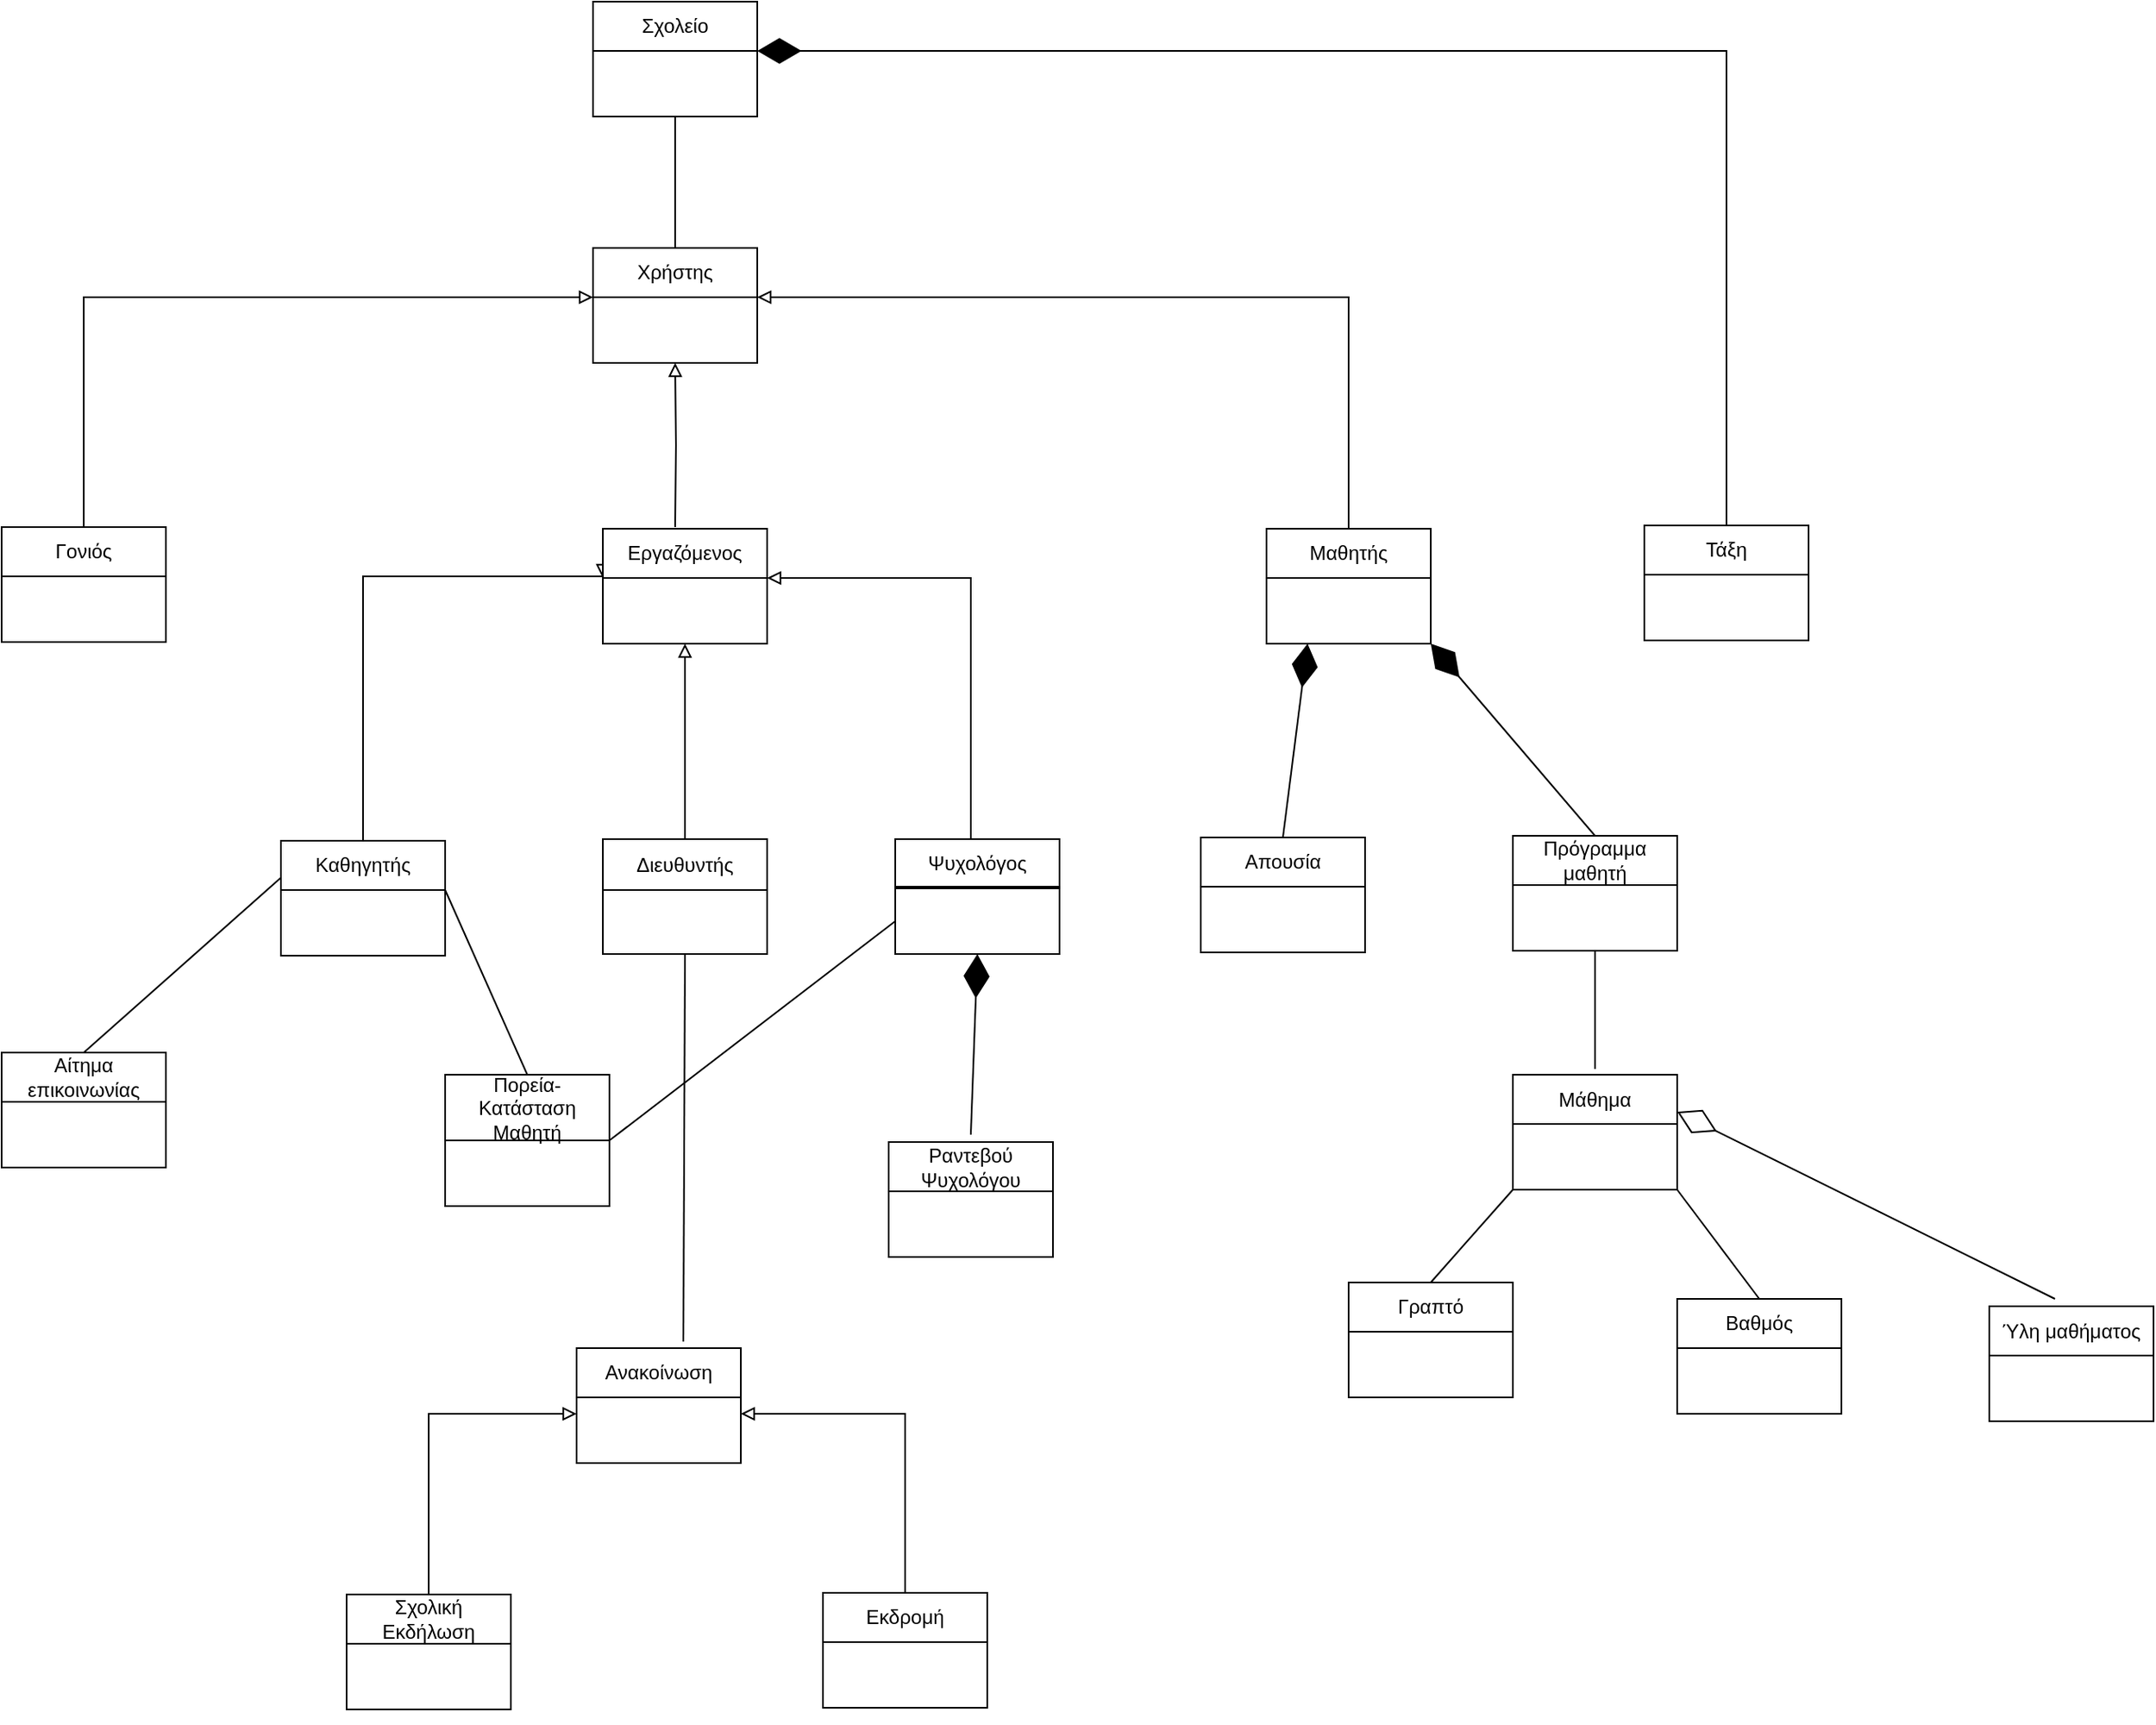<mxfile version="21.2.1" type="device">
  <diagram name="Σελίδα-1" id="fe9gfnaxFHkDQtzy1zNA">
    <mxGraphModel dx="2133" dy="2004" grid="1" gridSize="10" guides="1" tooltips="1" connect="1" arrows="1" fold="1" page="1" pageScale="1" pageWidth="827" pageHeight="1169" math="0" shadow="0">
      <root>
        <mxCell id="0" />
        <mxCell id="1" parent="0" />
        <mxCell id="phPr1kaGQBQbVtV2x5ig-69" style="edgeStyle=orthogonalEdgeStyle;rounded=0;orthogonalLoop=1;jettySize=auto;html=1;entryX=0.5;entryY=1;entryDx=0;entryDy=0;endArrow=block;endFill=0;" parent="1" target="phPr1kaGQBQbVtV2x5ig-1" edge="1">
          <mxGeometry relative="1" as="geometry">
            <mxPoint x="190" y="220" as="targetPoint" />
            <mxPoint x="280" y="290" as="sourcePoint" />
          </mxGeometry>
        </mxCell>
        <mxCell id="phPr1kaGQBQbVtV2x5ig-1" value="" style="rounded=0;whiteSpace=wrap;html=1;" parent="1" vertex="1">
          <mxGeometry x="230" y="150" width="100" height="40" as="geometry" />
        </mxCell>
        <mxCell id="phPr1kaGQBQbVtV2x5ig-68" style="edgeStyle=orthogonalEdgeStyle;rounded=0;orthogonalLoop=1;jettySize=auto;html=1;exitX=0.5;exitY=0;exitDx=0;exitDy=0;entryX=0;entryY=1;entryDx=0;entryDy=0;endArrow=block;endFill=0;" parent="1" source="phPr1kaGQBQbVtV2x5ig-11" target="phPr1kaGQBQbVtV2x5ig-2" edge="1">
          <mxGeometry relative="1" as="geometry">
            <Array as="points">
              <mxPoint x="-80" y="150" />
            </Array>
          </mxGeometry>
        </mxCell>
        <mxCell id="phPr1kaGQBQbVtV2x5ig-70" style="edgeStyle=orthogonalEdgeStyle;rounded=0;orthogonalLoop=1;jettySize=auto;html=1;entryX=1;entryY=1;entryDx=0;entryDy=0;endArrow=block;endFill=0;" parent="1" source="phPr1kaGQBQbVtV2x5ig-8" target="phPr1kaGQBQbVtV2x5ig-2" edge="1">
          <mxGeometry relative="1" as="geometry">
            <Array as="points">
              <mxPoint x="690" y="150" />
            </Array>
          </mxGeometry>
        </mxCell>
        <mxCell id="phPr1kaGQBQbVtV2x5ig-2" value="Χρήστης" style="rounded=0;whiteSpace=wrap;html=1;" parent="1" vertex="1">
          <mxGeometry x="230" y="120" width="100" height="30" as="geometry" />
        </mxCell>
        <mxCell id="phPr1kaGQBQbVtV2x5ig-5" style="edgeStyle=orthogonalEdgeStyle;rounded=0;orthogonalLoop=1;jettySize=auto;html=1;exitX=0.5;exitY=1;exitDx=0;exitDy=0;" parent="1" source="phPr1kaGQBQbVtV2x5ig-1" target="phPr1kaGQBQbVtV2x5ig-1" edge="1">
          <mxGeometry relative="1" as="geometry" />
        </mxCell>
        <mxCell id="phPr1kaGQBQbVtV2x5ig-7" value="" style="rounded=0;whiteSpace=wrap;html=1;" parent="1" vertex="1">
          <mxGeometry x="640" y="321" width="100" height="40" as="geometry" />
        </mxCell>
        <mxCell id="phPr1kaGQBQbVtV2x5ig-8" value="Μαθητής" style="rounded=0;whiteSpace=wrap;html=1;" parent="1" vertex="1">
          <mxGeometry x="640" y="291" width="100" height="30" as="geometry" />
        </mxCell>
        <mxCell id="phPr1kaGQBQbVtV2x5ig-9" style="edgeStyle=orthogonalEdgeStyle;rounded=0;orthogonalLoop=1;jettySize=auto;html=1;exitX=0.5;exitY=1;exitDx=0;exitDy=0;" parent="1" source="phPr1kaGQBQbVtV2x5ig-7" target="phPr1kaGQBQbVtV2x5ig-7" edge="1">
          <mxGeometry relative="1" as="geometry" />
        </mxCell>
        <mxCell id="phPr1kaGQBQbVtV2x5ig-10" value="" style="rounded=0;whiteSpace=wrap;html=1;" parent="1" vertex="1">
          <mxGeometry x="-130" y="320" width="100" height="40" as="geometry" />
        </mxCell>
        <mxCell id="phPr1kaGQBQbVtV2x5ig-11" value="Γονιός" style="rounded=0;whiteSpace=wrap;html=1;" parent="1" vertex="1">
          <mxGeometry x="-130" y="290" width="100" height="30" as="geometry" />
        </mxCell>
        <mxCell id="phPr1kaGQBQbVtV2x5ig-71" style="edgeStyle=orthogonalEdgeStyle;rounded=0;orthogonalLoop=1;jettySize=auto;html=1;entryX=0;entryY=0;entryDx=0;entryDy=0;endArrow=block;endFill=0;" parent="1" source="phPr1kaGQBQbVtV2x5ig-17" target="phPr1kaGQBQbVtV2x5ig-13" edge="1">
          <mxGeometry relative="1" as="geometry">
            <Array as="points">
              <mxPoint x="90" y="320" />
            </Array>
          </mxGeometry>
        </mxCell>
        <mxCell id="phPr1kaGQBQbVtV2x5ig-12" style="edgeStyle=orthogonalEdgeStyle;rounded=0;orthogonalLoop=1;jettySize=auto;html=1;exitX=0.5;exitY=1;exitDx=0;exitDy=0;" parent="1" source="phPr1kaGQBQbVtV2x5ig-10" target="phPr1kaGQBQbVtV2x5ig-10" edge="1">
          <mxGeometry relative="1" as="geometry" />
        </mxCell>
        <mxCell id="phPr1kaGQBQbVtV2x5ig-74" style="edgeStyle=orthogonalEdgeStyle;rounded=0;orthogonalLoop=1;jettySize=auto;html=1;entryX=0.5;entryY=1;entryDx=0;entryDy=0;exitX=0.5;exitY=0;exitDx=0;exitDy=0;endArrow=block;endFill=0;" parent="1" source="phPr1kaGQBQbVtV2x5ig-20" target="phPr1kaGQBQbVtV2x5ig-13" edge="1">
          <mxGeometry relative="1" as="geometry">
            <mxPoint x="200" y="410" as="targetPoint" />
            <mxPoint x="286" y="470" as="sourcePoint" />
          </mxGeometry>
        </mxCell>
        <mxCell id="phPr1kaGQBQbVtV2x5ig-13" value="" style="rounded=0;whiteSpace=wrap;html=1;" parent="1" vertex="1">
          <mxGeometry x="236" y="321" width="100" height="40" as="geometry" />
        </mxCell>
        <mxCell id="phPr1kaGQBQbVtV2x5ig-72" style="edgeStyle=orthogonalEdgeStyle;rounded=0;orthogonalLoop=1;jettySize=auto;html=1;entryX=1;entryY=1;entryDx=0;entryDy=0;endArrow=block;endFill=0;" parent="1" target="phPr1kaGQBQbVtV2x5ig-14" edge="1">
          <mxGeometry relative="1" as="geometry">
            <mxPoint x="460" y="480" as="sourcePoint" />
            <Array as="points">
              <mxPoint x="460" y="480" />
              <mxPoint x="460" y="320" />
            </Array>
          </mxGeometry>
        </mxCell>
        <mxCell id="phPr1kaGQBQbVtV2x5ig-14" value="Εργαζόμενος" style="rounded=0;whiteSpace=wrap;html=1;" parent="1" vertex="1">
          <mxGeometry x="236" y="291" width="100" height="30" as="geometry" />
        </mxCell>
        <mxCell id="phPr1kaGQBQbVtV2x5ig-15" style="edgeStyle=orthogonalEdgeStyle;rounded=0;orthogonalLoop=1;jettySize=auto;html=1;exitX=0.5;exitY=1;exitDx=0;exitDy=0;" parent="1" source="phPr1kaGQBQbVtV2x5ig-13" target="phPr1kaGQBQbVtV2x5ig-13" edge="1">
          <mxGeometry relative="1" as="geometry" />
        </mxCell>
        <mxCell id="phPr1kaGQBQbVtV2x5ig-158" style="edgeStyle=none;shape=connector;rounded=0;orthogonalLoop=1;jettySize=auto;html=1;exitX=1;exitY=0;exitDx=0;exitDy=0;entryX=0.5;entryY=0;entryDx=0;entryDy=0;labelBackgroundColor=default;strokeColor=default;fontFamily=Helvetica;fontSize=11;fontColor=default;endArrow=none;" parent="1" source="phPr1kaGQBQbVtV2x5ig-16" edge="1">
          <mxGeometry relative="1" as="geometry">
            <mxPoint x="190" y="623.5" as="targetPoint" />
          </mxGeometry>
        </mxCell>
        <mxCell id="phPr1kaGQBQbVtV2x5ig-16" value="" style="rounded=0;whiteSpace=wrap;html=1;" parent="1" vertex="1">
          <mxGeometry x="40" y="511" width="100" height="40" as="geometry" />
        </mxCell>
        <mxCell id="phPr1kaGQBQbVtV2x5ig-157" style="edgeStyle=none;shape=connector;rounded=0;orthogonalLoop=1;jettySize=auto;html=1;exitX=0;exitY=0.75;exitDx=0;exitDy=0;entryX=0.4;entryY=0;entryDx=0;entryDy=0;entryPerimeter=0;labelBackgroundColor=default;strokeColor=default;fontFamily=Helvetica;fontSize=11;fontColor=default;endArrow=none;" parent="1" source="phPr1kaGQBQbVtV2x5ig-17" edge="1">
          <mxGeometry relative="1" as="geometry">
            <mxPoint x="-80" y="610" as="targetPoint" />
          </mxGeometry>
        </mxCell>
        <mxCell id="phPr1kaGQBQbVtV2x5ig-17" value="Καθηγητής" style="rounded=0;whiteSpace=wrap;html=1;" parent="1" vertex="1">
          <mxGeometry x="40" y="481" width="100" height="30" as="geometry" />
        </mxCell>
        <mxCell id="phPr1kaGQBQbVtV2x5ig-18" style="edgeStyle=orthogonalEdgeStyle;rounded=0;orthogonalLoop=1;jettySize=auto;html=1;exitX=0.5;exitY=1;exitDx=0;exitDy=0;" parent="1" source="phPr1kaGQBQbVtV2x5ig-16" target="phPr1kaGQBQbVtV2x5ig-16" edge="1">
          <mxGeometry relative="1" as="geometry" />
        </mxCell>
        <mxCell id="phPr1kaGQBQbVtV2x5ig-156" style="edgeStyle=none;shape=connector;rounded=0;orthogonalLoop=1;jettySize=auto;html=1;exitX=0.5;exitY=1;exitDx=0;exitDy=0;labelBackgroundColor=default;strokeColor=default;fontFamily=Helvetica;fontSize=11;fontColor=default;endArrow=none;entryX=0.65;entryY=-0.133;entryDx=0;entryDy=0;entryPerimeter=0;" parent="1" source="phPr1kaGQBQbVtV2x5ig-19" target="phPr1kaGQBQbVtV2x5ig-53" edge="1">
          <mxGeometry relative="1" as="geometry">
            <mxPoint x="286" y="780" as="targetPoint" />
          </mxGeometry>
        </mxCell>
        <mxCell id="phPr1kaGQBQbVtV2x5ig-19" value="" style="rounded=0;whiteSpace=wrap;html=1;" parent="1" vertex="1">
          <mxGeometry x="236" y="510" width="100" height="40" as="geometry" />
        </mxCell>
        <mxCell id="phPr1kaGQBQbVtV2x5ig-20" value="Διευθυντής" style="rounded=0;whiteSpace=wrap;html=1;" parent="1" vertex="1">
          <mxGeometry x="236" y="480" width="100" height="31" as="geometry" />
        </mxCell>
        <mxCell id="phPr1kaGQBQbVtV2x5ig-21" style="edgeStyle=orthogonalEdgeStyle;rounded=0;orthogonalLoop=1;jettySize=auto;html=1;exitX=0.5;exitY=1;exitDx=0;exitDy=0;" parent="1" source="phPr1kaGQBQbVtV2x5ig-19" target="phPr1kaGQBQbVtV2x5ig-19" edge="1">
          <mxGeometry relative="1" as="geometry" />
        </mxCell>
        <mxCell id="phPr1kaGQBQbVtV2x5ig-22" value="" style="rounded=0;whiteSpace=wrap;html=1;" parent="1" vertex="1">
          <mxGeometry x="414" y="510" width="100" height="40" as="geometry" />
        </mxCell>
        <mxCell id="phPr1kaGQBQbVtV2x5ig-23" value="Ψυχολόγος" style="rounded=0;whiteSpace=wrap;html=1;" parent="1" vertex="1">
          <mxGeometry x="414" y="480" width="100" height="29" as="geometry" />
        </mxCell>
        <mxCell id="phPr1kaGQBQbVtV2x5ig-24" style="edgeStyle=orthogonalEdgeStyle;rounded=0;orthogonalLoop=1;jettySize=auto;html=1;exitX=0.5;exitY=1;exitDx=0;exitDy=0;" parent="1" source="phPr1kaGQBQbVtV2x5ig-22" target="phPr1kaGQBQbVtV2x5ig-22" edge="1">
          <mxGeometry relative="1" as="geometry" />
        </mxCell>
        <mxCell id="phPr1kaGQBQbVtV2x5ig-25" value="" style="rounded=0;whiteSpace=wrap;html=1;" parent="1" vertex="1">
          <mxGeometry x="890" y="790" width="100" height="40" as="geometry" />
        </mxCell>
        <mxCell id="phPr1kaGQBQbVtV2x5ig-152" style="edgeStyle=none;shape=connector;rounded=0;orthogonalLoop=1;jettySize=auto;html=1;exitX=0.5;exitY=0;exitDx=0;exitDy=0;entryX=1;entryY=1;entryDx=0;entryDy=0;labelBackgroundColor=default;strokeColor=default;fontFamily=Helvetica;fontSize=11;fontColor=default;endArrow=none;" parent="1" source="phPr1kaGQBQbVtV2x5ig-26" target="phPr1kaGQBQbVtV2x5ig-40" edge="1">
          <mxGeometry relative="1" as="geometry" />
        </mxCell>
        <mxCell id="phPr1kaGQBQbVtV2x5ig-26" value="Βαθμός" style="rounded=0;whiteSpace=wrap;html=1;" parent="1" vertex="1">
          <mxGeometry x="890" y="760" width="100" height="30" as="geometry" />
        </mxCell>
        <mxCell id="phPr1kaGQBQbVtV2x5ig-27" style="edgeStyle=orthogonalEdgeStyle;rounded=0;orthogonalLoop=1;jettySize=auto;html=1;exitX=0.5;exitY=1;exitDx=0;exitDy=0;" parent="1" source="phPr1kaGQBQbVtV2x5ig-25" target="phPr1kaGQBQbVtV2x5ig-25" edge="1">
          <mxGeometry relative="1" as="geometry" />
        </mxCell>
        <mxCell id="phPr1kaGQBQbVtV2x5ig-28" value="" style="rounded=0;whiteSpace=wrap;html=1;" parent="1" vertex="1">
          <mxGeometry x="690" y="780" width="100" height="40" as="geometry" />
        </mxCell>
        <mxCell id="phPr1kaGQBQbVtV2x5ig-29" value="Γραπτό" style="rounded=0;whiteSpace=wrap;html=1;" parent="1" vertex="1">
          <mxGeometry x="690" y="750" width="100" height="30" as="geometry" />
        </mxCell>
        <mxCell id="phPr1kaGQBQbVtV2x5ig-30" style="edgeStyle=orthogonalEdgeStyle;rounded=0;orthogonalLoop=1;jettySize=auto;html=1;exitX=0.5;exitY=1;exitDx=0;exitDy=0;" parent="1" source="phPr1kaGQBQbVtV2x5ig-28" target="phPr1kaGQBQbVtV2x5ig-28" edge="1">
          <mxGeometry relative="1" as="geometry" />
        </mxCell>
        <mxCell id="phPr1kaGQBQbVtV2x5ig-155" value="" style="edgeStyle=none;shape=connector;rounded=0;orthogonalLoop=1;jettySize=auto;html=1;labelBackgroundColor=default;strokeColor=default;fontFamily=Helvetica;fontSize=11;fontColor=default;endArrow=none;" parent="1" source="phPr1kaGQBQbVtV2x5ig-31" target="phPr1kaGQBQbVtV2x5ig-2" edge="1">
          <mxGeometry relative="1" as="geometry" />
        </mxCell>
        <mxCell id="phPr1kaGQBQbVtV2x5ig-31" value="" style="rounded=0;whiteSpace=wrap;html=1;" parent="1" vertex="1">
          <mxGeometry x="230" width="100" height="40" as="geometry" />
        </mxCell>
        <mxCell id="phPr1kaGQBQbVtV2x5ig-32" value="Σχολείο" style="rounded=0;whiteSpace=wrap;html=1;" parent="1" vertex="1">
          <mxGeometry x="230" y="-30" width="100" height="30" as="geometry" />
        </mxCell>
        <mxCell id="phPr1kaGQBQbVtV2x5ig-34" value="" style="rounded=0;whiteSpace=wrap;html=1;" parent="1" vertex="1">
          <mxGeometry x="870" y="319" width="100" height="40" as="geometry" />
        </mxCell>
        <mxCell id="phPr1kaGQBQbVtV2x5ig-35" value="Τάξη" style="rounded=0;whiteSpace=wrap;html=1;" parent="1" vertex="1">
          <mxGeometry x="870" y="289" width="100" height="30" as="geometry" />
        </mxCell>
        <mxCell id="phPr1kaGQBQbVtV2x5ig-36" style="edgeStyle=orthogonalEdgeStyle;rounded=0;orthogonalLoop=1;jettySize=auto;html=1;exitX=0.5;exitY=1;exitDx=0;exitDy=0;" parent="1" source="phPr1kaGQBQbVtV2x5ig-34" target="phPr1kaGQBQbVtV2x5ig-34" edge="1">
          <mxGeometry relative="1" as="geometry" />
        </mxCell>
        <mxCell id="phPr1kaGQBQbVtV2x5ig-150" style="edgeStyle=none;shape=connector;rounded=0;orthogonalLoop=1;jettySize=auto;html=1;exitX=0.5;exitY=1;exitDx=0;exitDy=0;labelBackgroundColor=default;strokeColor=default;fontFamily=Helvetica;fontSize=11;fontColor=default;endArrow=none;" parent="1" source="phPr1kaGQBQbVtV2x5ig-37" edge="1">
          <mxGeometry relative="1" as="geometry">
            <mxPoint x="840" y="620" as="targetPoint" />
          </mxGeometry>
        </mxCell>
        <mxCell id="phPr1kaGQBQbVtV2x5ig-37" value="" style="rounded=0;whiteSpace=wrap;html=1;" parent="1" vertex="1">
          <mxGeometry x="790" y="508" width="100" height="40" as="geometry" />
        </mxCell>
        <mxCell id="phPr1kaGQBQbVtV2x5ig-38" value="Πρόγραμμα μαθητή" style="rounded=0;whiteSpace=wrap;html=1;" parent="1" vertex="1">
          <mxGeometry x="790" y="478" width="100" height="30" as="geometry" />
        </mxCell>
        <mxCell id="phPr1kaGQBQbVtV2x5ig-39" style="edgeStyle=orthogonalEdgeStyle;rounded=0;orthogonalLoop=1;jettySize=auto;html=1;exitX=0.5;exitY=1;exitDx=0;exitDy=0;" parent="1" source="phPr1kaGQBQbVtV2x5ig-37" target="phPr1kaGQBQbVtV2x5ig-37" edge="1">
          <mxGeometry relative="1" as="geometry" />
        </mxCell>
        <mxCell id="phPr1kaGQBQbVtV2x5ig-151" style="edgeStyle=none;shape=connector;rounded=0;orthogonalLoop=1;jettySize=auto;html=1;exitX=0;exitY=1;exitDx=0;exitDy=0;entryX=0.5;entryY=0;entryDx=0;entryDy=0;labelBackgroundColor=default;strokeColor=default;fontFamily=Helvetica;fontSize=11;fontColor=default;endArrow=none;" parent="1" source="phPr1kaGQBQbVtV2x5ig-40" target="phPr1kaGQBQbVtV2x5ig-29" edge="1">
          <mxGeometry relative="1" as="geometry" />
        </mxCell>
        <mxCell id="phPr1kaGQBQbVtV2x5ig-40" value="" style="rounded=0;whiteSpace=wrap;html=1;" parent="1" vertex="1">
          <mxGeometry x="790" y="653.5" width="100" height="40" as="geometry" />
        </mxCell>
        <mxCell id="phPr1kaGQBQbVtV2x5ig-41" value="Μάθημα" style="rounded=0;whiteSpace=wrap;html=1;" parent="1" vertex="1">
          <mxGeometry x="790" y="623.5" width="100" height="30" as="geometry" />
        </mxCell>
        <mxCell id="phPr1kaGQBQbVtV2x5ig-42" style="edgeStyle=orthogonalEdgeStyle;rounded=0;orthogonalLoop=1;jettySize=auto;html=1;exitX=0.5;exitY=1;exitDx=0;exitDy=0;" parent="1" source="phPr1kaGQBQbVtV2x5ig-40" target="phPr1kaGQBQbVtV2x5ig-40" edge="1">
          <mxGeometry relative="1" as="geometry" />
        </mxCell>
        <mxCell id="phPr1kaGQBQbVtV2x5ig-43" value="" style="rounded=0;whiteSpace=wrap;html=1;" parent="1" vertex="1">
          <mxGeometry x="1080" y="794.5" width="100" height="40" as="geometry" />
        </mxCell>
        <mxCell id="phPr1kaGQBQbVtV2x5ig-44" value="Ύλη μαθήματος" style="rounded=0;whiteSpace=wrap;html=1;" parent="1" vertex="1">
          <mxGeometry x="1080" y="764.5" width="100" height="30" as="geometry" />
        </mxCell>
        <mxCell id="phPr1kaGQBQbVtV2x5ig-45" style="edgeStyle=orthogonalEdgeStyle;rounded=0;orthogonalLoop=1;jettySize=auto;html=1;exitX=0.5;exitY=1;exitDx=0;exitDy=0;" parent="1" source="phPr1kaGQBQbVtV2x5ig-43" target="phPr1kaGQBQbVtV2x5ig-43" edge="1">
          <mxGeometry relative="1" as="geometry" />
        </mxCell>
        <mxCell id="phPr1kaGQBQbVtV2x5ig-49" value="" style="rounded=0;whiteSpace=wrap;html=1;" parent="1" vertex="1">
          <mxGeometry x="600" y="509" width="100" height="40" as="geometry" />
        </mxCell>
        <mxCell id="phPr1kaGQBQbVtV2x5ig-50" value="Απουσία" style="rounded=0;whiteSpace=wrap;html=1;" parent="1" vertex="1">
          <mxGeometry x="600" y="479" width="100" height="30" as="geometry" />
        </mxCell>
        <mxCell id="phPr1kaGQBQbVtV2x5ig-51" style="edgeStyle=orthogonalEdgeStyle;rounded=0;orthogonalLoop=1;jettySize=auto;html=1;exitX=0.5;exitY=1;exitDx=0;exitDy=0;" parent="1" source="phPr1kaGQBQbVtV2x5ig-49" target="phPr1kaGQBQbVtV2x5ig-49" edge="1">
          <mxGeometry relative="1" as="geometry" />
        </mxCell>
        <mxCell id="phPr1kaGQBQbVtV2x5ig-76" style="edgeStyle=orthogonalEdgeStyle;rounded=0;orthogonalLoop=1;jettySize=auto;html=1;exitX=0.5;exitY=0;exitDx=0;exitDy=0;entryX=0;entryY=0.25;entryDx=0;entryDy=0;endArrow=block;endFill=0;" parent="1" source="phPr1kaGQBQbVtV2x5ig-56" target="phPr1kaGQBQbVtV2x5ig-52" edge="1">
          <mxGeometry relative="1" as="geometry" />
        </mxCell>
        <mxCell id="phPr1kaGQBQbVtV2x5ig-77" style="edgeStyle=orthogonalEdgeStyle;rounded=0;orthogonalLoop=1;jettySize=auto;html=1;exitX=0.5;exitY=0;exitDx=0;exitDy=0;entryX=1;entryY=0.25;entryDx=0;entryDy=0;endArrow=block;endFill=0;" parent="1" source="phPr1kaGQBQbVtV2x5ig-59" target="phPr1kaGQBQbVtV2x5ig-52" edge="1">
          <mxGeometry relative="1" as="geometry">
            <Array as="points">
              <mxPoint x="420" y="830" />
            </Array>
          </mxGeometry>
        </mxCell>
        <mxCell id="phPr1kaGQBQbVtV2x5ig-52" value="" style="rounded=0;whiteSpace=wrap;html=1;" parent="1" vertex="1">
          <mxGeometry x="220" y="820" width="100" height="40" as="geometry" />
        </mxCell>
        <mxCell id="phPr1kaGQBQbVtV2x5ig-53" value="Ανακοίνωση" style="rounded=0;whiteSpace=wrap;html=1;" parent="1" vertex="1">
          <mxGeometry x="220" y="790" width="100" height="30" as="geometry" />
        </mxCell>
        <mxCell id="phPr1kaGQBQbVtV2x5ig-54" style="edgeStyle=orthogonalEdgeStyle;rounded=0;orthogonalLoop=1;jettySize=auto;html=1;exitX=0.5;exitY=1;exitDx=0;exitDy=0;" parent="1" source="phPr1kaGQBQbVtV2x5ig-52" target="phPr1kaGQBQbVtV2x5ig-52" edge="1">
          <mxGeometry relative="1" as="geometry" />
        </mxCell>
        <mxCell id="phPr1kaGQBQbVtV2x5ig-55" value="" style="rounded=0;whiteSpace=wrap;html=1;" parent="1" vertex="1">
          <mxGeometry x="80" y="970" width="100" height="40" as="geometry" />
        </mxCell>
        <mxCell id="phPr1kaGQBQbVtV2x5ig-56" value="Σχολική Εκδήλωση" style="rounded=0;whiteSpace=wrap;html=1;" parent="1" vertex="1">
          <mxGeometry x="80" y="940" width="100" height="30" as="geometry" />
        </mxCell>
        <mxCell id="phPr1kaGQBQbVtV2x5ig-57" style="edgeStyle=orthogonalEdgeStyle;rounded=0;orthogonalLoop=1;jettySize=auto;html=1;exitX=0.5;exitY=1;exitDx=0;exitDy=0;" parent="1" source="phPr1kaGQBQbVtV2x5ig-55" target="phPr1kaGQBQbVtV2x5ig-55" edge="1">
          <mxGeometry relative="1" as="geometry" />
        </mxCell>
        <mxCell id="phPr1kaGQBQbVtV2x5ig-58" value="" style="rounded=0;whiteSpace=wrap;html=1;" parent="1" vertex="1">
          <mxGeometry x="370" y="969" width="100" height="40" as="geometry" />
        </mxCell>
        <mxCell id="phPr1kaGQBQbVtV2x5ig-59" value="Εκδρομή" style="rounded=0;whiteSpace=wrap;html=1;" parent="1" vertex="1">
          <mxGeometry x="370" y="939" width="100" height="30" as="geometry" />
        </mxCell>
        <mxCell id="phPr1kaGQBQbVtV2x5ig-60" style="edgeStyle=orthogonalEdgeStyle;rounded=0;orthogonalLoop=1;jettySize=auto;html=1;exitX=0.5;exitY=1;exitDx=0;exitDy=0;" parent="1" source="phPr1kaGQBQbVtV2x5ig-58" target="phPr1kaGQBQbVtV2x5ig-58" edge="1">
          <mxGeometry relative="1" as="geometry" />
        </mxCell>
        <mxCell id="phPr1kaGQBQbVtV2x5ig-138" value="" style="rounded=0;whiteSpace=wrap;html=1;" parent="1" vertex="1">
          <mxGeometry x="410" y="694.5" width="100" height="40" as="geometry" />
        </mxCell>
        <mxCell id="phPr1kaGQBQbVtV2x5ig-139" value="Ραντεβού Ψυχολόγου" style="rounded=0;whiteSpace=wrap;html=1;" parent="1" vertex="1">
          <mxGeometry x="410" y="664.5" width="100" height="30" as="geometry" />
        </mxCell>
        <mxCell id="phPr1kaGQBQbVtV2x5ig-140" style="edgeStyle=orthogonalEdgeStyle;rounded=0;orthogonalLoop=1;jettySize=auto;html=1;exitX=0.5;exitY=1;exitDx=0;exitDy=0;" parent="1" source="phPr1kaGQBQbVtV2x5ig-138" target="phPr1kaGQBQbVtV2x5ig-138" edge="1">
          <mxGeometry relative="1" as="geometry" />
        </mxCell>
        <mxCell id="phPr1kaGQBQbVtV2x5ig-153" value="" style="endArrow=diamondThin;endFill=0;endSize=24;html=1;rounded=0;labelBackgroundColor=default;strokeColor=default;fontFamily=Helvetica;fontSize=11;fontColor=default;shape=connector;entryX=1;entryY=0.75;entryDx=0;entryDy=0;" parent="1" target="phPr1kaGQBQbVtV2x5ig-41" edge="1">
          <mxGeometry width="160" relative="1" as="geometry">
            <mxPoint x="1120" y="760" as="sourcePoint" />
            <mxPoint x="750" y="960" as="targetPoint" />
          </mxGeometry>
        </mxCell>
        <mxCell id="phPr1kaGQBQbVtV2x5ig-159" value="" style="endArrow=diamondThin;endFill=1;endSize=24;html=1;rounded=0;labelBackgroundColor=default;strokeColor=default;fontFamily=Helvetica;fontSize=11;fontColor=default;shape=connector;entryX=1;entryY=1;entryDx=0;entryDy=0;exitX=0.5;exitY=0;exitDx=0;exitDy=0;" parent="1" source="phPr1kaGQBQbVtV2x5ig-35" target="phPr1kaGQBQbVtV2x5ig-32" edge="1">
          <mxGeometry width="160" relative="1" as="geometry">
            <mxPoint x="920" y="280" as="sourcePoint" />
            <mxPoint x="770" y="-20" as="targetPoint" />
            <Array as="points">
              <mxPoint x="920" />
              <mxPoint x="350" />
            </Array>
          </mxGeometry>
        </mxCell>
        <mxCell id="phPr1kaGQBQbVtV2x5ig-160" value="" style="endArrow=diamondThin;endFill=1;endSize=24;html=1;rounded=0;labelBackgroundColor=default;strokeColor=default;fontFamily=Helvetica;fontSize=11;fontColor=default;shape=connector;exitX=0.5;exitY=0;exitDx=0;exitDy=0;entryX=1;entryY=1;entryDx=0;entryDy=0;" parent="1" source="phPr1kaGQBQbVtV2x5ig-38" target="phPr1kaGQBQbVtV2x5ig-7" edge="1">
          <mxGeometry width="160" relative="1" as="geometry">
            <mxPoint x="370" y="480" as="sourcePoint" />
            <mxPoint x="530" y="480" as="targetPoint" />
          </mxGeometry>
        </mxCell>
        <mxCell id="phPr1kaGQBQbVtV2x5ig-161" value="" style="endArrow=diamondThin;endFill=1;endSize=24;html=1;rounded=0;labelBackgroundColor=default;strokeColor=default;fontFamily=Helvetica;fontSize=11;fontColor=default;shape=connector;entryX=0.25;entryY=1;entryDx=0;entryDy=0;exitX=0.5;exitY=0;exitDx=0;exitDy=0;" parent="1" source="phPr1kaGQBQbVtV2x5ig-50" target="phPr1kaGQBQbVtV2x5ig-7" edge="1">
          <mxGeometry width="160" relative="1" as="geometry">
            <mxPoint x="650" y="470" as="sourcePoint" />
            <mxPoint x="530" y="480" as="targetPoint" />
          </mxGeometry>
        </mxCell>
        <mxCell id="phPr1kaGQBQbVtV2x5ig-162" value="" style="endArrow=diamondThin;endFill=1;endSize=24;html=1;rounded=0;labelBackgroundColor=default;strokeColor=default;fontFamily=Helvetica;fontSize=11;fontColor=default;shape=connector;entryX=0.5;entryY=1;entryDx=0;entryDy=0;" parent="1" target="phPr1kaGQBQbVtV2x5ig-22" edge="1">
          <mxGeometry width="160" relative="1" as="geometry">
            <mxPoint x="460" y="660" as="sourcePoint" />
            <mxPoint x="450" y="590" as="targetPoint" />
          </mxGeometry>
        </mxCell>
        <mxCell id="cfDdfRaYYQq03VDsBxe2-6" value="" style="rounded=0;whiteSpace=wrap;html=1;" vertex="1" parent="1">
          <mxGeometry x="-130" y="640" width="100" height="40" as="geometry" />
        </mxCell>
        <mxCell id="cfDdfRaYYQq03VDsBxe2-7" value="Αίτημα επικοινωνίας" style="rounded=0;whiteSpace=wrap;html=1;" vertex="1" parent="1">
          <mxGeometry x="-130" y="610" width="100" height="30" as="geometry" />
        </mxCell>
        <mxCell id="cfDdfRaYYQq03VDsBxe2-8" style="edgeStyle=orthogonalEdgeStyle;rounded=0;orthogonalLoop=1;jettySize=auto;html=1;exitX=0.5;exitY=1;exitDx=0;exitDy=0;" edge="1" parent="1" source="cfDdfRaYYQq03VDsBxe2-6" target="cfDdfRaYYQq03VDsBxe2-6">
          <mxGeometry relative="1" as="geometry" />
        </mxCell>
        <mxCell id="cfDdfRaYYQq03VDsBxe2-12" value="" style="rounded=0;whiteSpace=wrap;html=1;" vertex="1" parent="1">
          <mxGeometry x="140" y="663.5" width="100" height="40" as="geometry" />
        </mxCell>
        <mxCell id="cfDdfRaYYQq03VDsBxe2-13" value="Πορεία-Κατάσταση Μαθητή" style="rounded=0;whiteSpace=wrap;html=1;" vertex="1" parent="1">
          <mxGeometry x="140" y="623.5" width="100" height="40" as="geometry" />
        </mxCell>
        <mxCell id="cfDdfRaYYQq03VDsBxe2-14" style="edgeStyle=orthogonalEdgeStyle;rounded=0;orthogonalLoop=1;jettySize=auto;html=1;exitX=0.5;exitY=1;exitDx=0;exitDy=0;" edge="1" parent="1" source="cfDdfRaYYQq03VDsBxe2-12" target="cfDdfRaYYQq03VDsBxe2-12">
          <mxGeometry relative="1" as="geometry" />
        </mxCell>
        <mxCell id="cfDdfRaYYQq03VDsBxe2-16" value="" style="endArrow=none;html=1;rounded=0;exitX=1;exitY=1;exitDx=0;exitDy=0;" edge="1" parent="1" source="cfDdfRaYYQq03VDsBxe2-13">
          <mxGeometry width="50" height="50" relative="1" as="geometry">
            <mxPoint x="364" y="580" as="sourcePoint" />
            <mxPoint x="414" y="530" as="targetPoint" />
          </mxGeometry>
        </mxCell>
      </root>
    </mxGraphModel>
  </diagram>
</mxfile>
